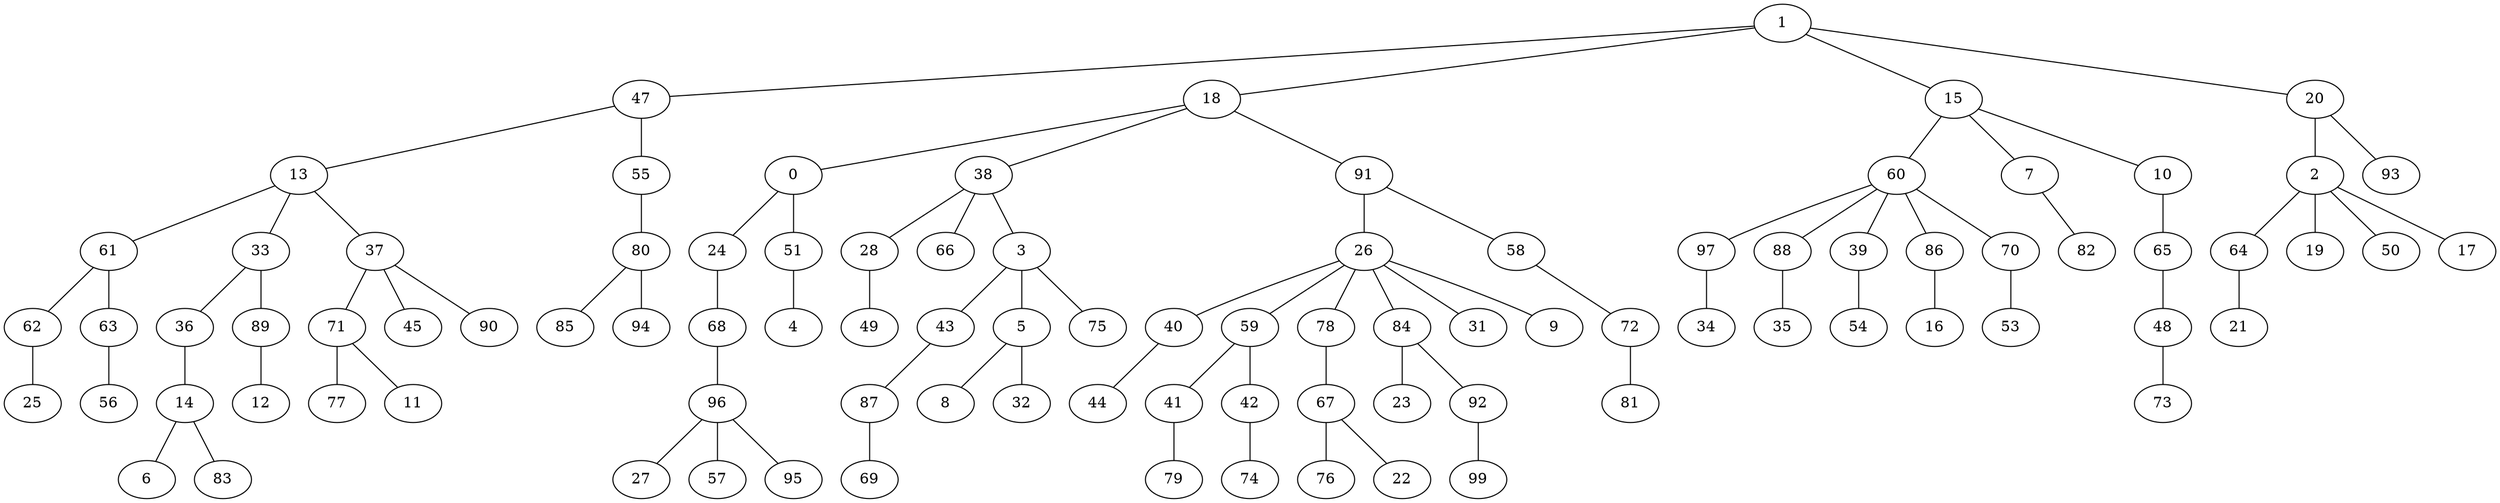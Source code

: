 graph{
   61 -- 62;
   61 -- 63;
   33 -- 36;
   1 -- 47;
   33 -- 89;
   80 -- 85;
   80 -- 94;
   64 -- 21;
   97 -- 34;
   1 -- 18;
   88 -- 35;
   39 -- 54;
   86 -- 16;
   70 -- 53;
   65 -- 48;
   68 -- 96;
   40 -- 44;
   59 -- 41;
   59 -- 42;
   78 -- 67;
   84 -- 23;
   84 -- 92;
   72 -- 81;
   60 -- 39;
   43 -- 87;
   60 -- 86;
   5 -- 8;
   60 -- 70;
   5 -- 32;
   15 -- 7;
   10 -- 65;
   71 -- 77;
   0 -- 24;
   7 -- 82;
   71 -- 11;
   24 -- 68;
   62 -- 25;
   0 -- 51;
   18 -- 38;
   63 -- 56;
   91 -- 26;
   51 -- 4;
   60 -- 88;
   36 -- 14;
   91 -- 58;
   18 -- 0;
   26 -- 40;
   89 -- 12;
   38 -- 28;
   26 -- 31;
   38 -- 66;
   48 -- 73;
   26 -- 59;
   26 -- 78;
   38 -- 3;
   96 -- 27;
   14 -- 6;
   15 -- 10;
   13 -- 37;
   26 -- 84;
   96 -- 57;
   15 -- 60;
   13 -- 61;
   26 -- 9;
   96 -- 95;
   20 -- 2;
   13 -- 33;
   58 -- 72;
   41 -- 79;
   20 -- 93;
   55 -- 80;
   28 -- 49;
   42 -- 74;
   47 -- 55;
   2 -- 64;
   3 -- 43;
   67 -- 76;
   47 -- 13;
   2 -- 19;
   3 -- 75;
   67 -- 22;
   2 -- 50;
   3 -- 5;
   92 -- 99;
   18 -- 91;
   2 -- 17;
   37 -- 45;
   87 -- 69;
   1 -- 15;
   60 -- 97;
   37 -- 71;
   14 -- 83;
   1 -- 20;
   37 -- 90;
}